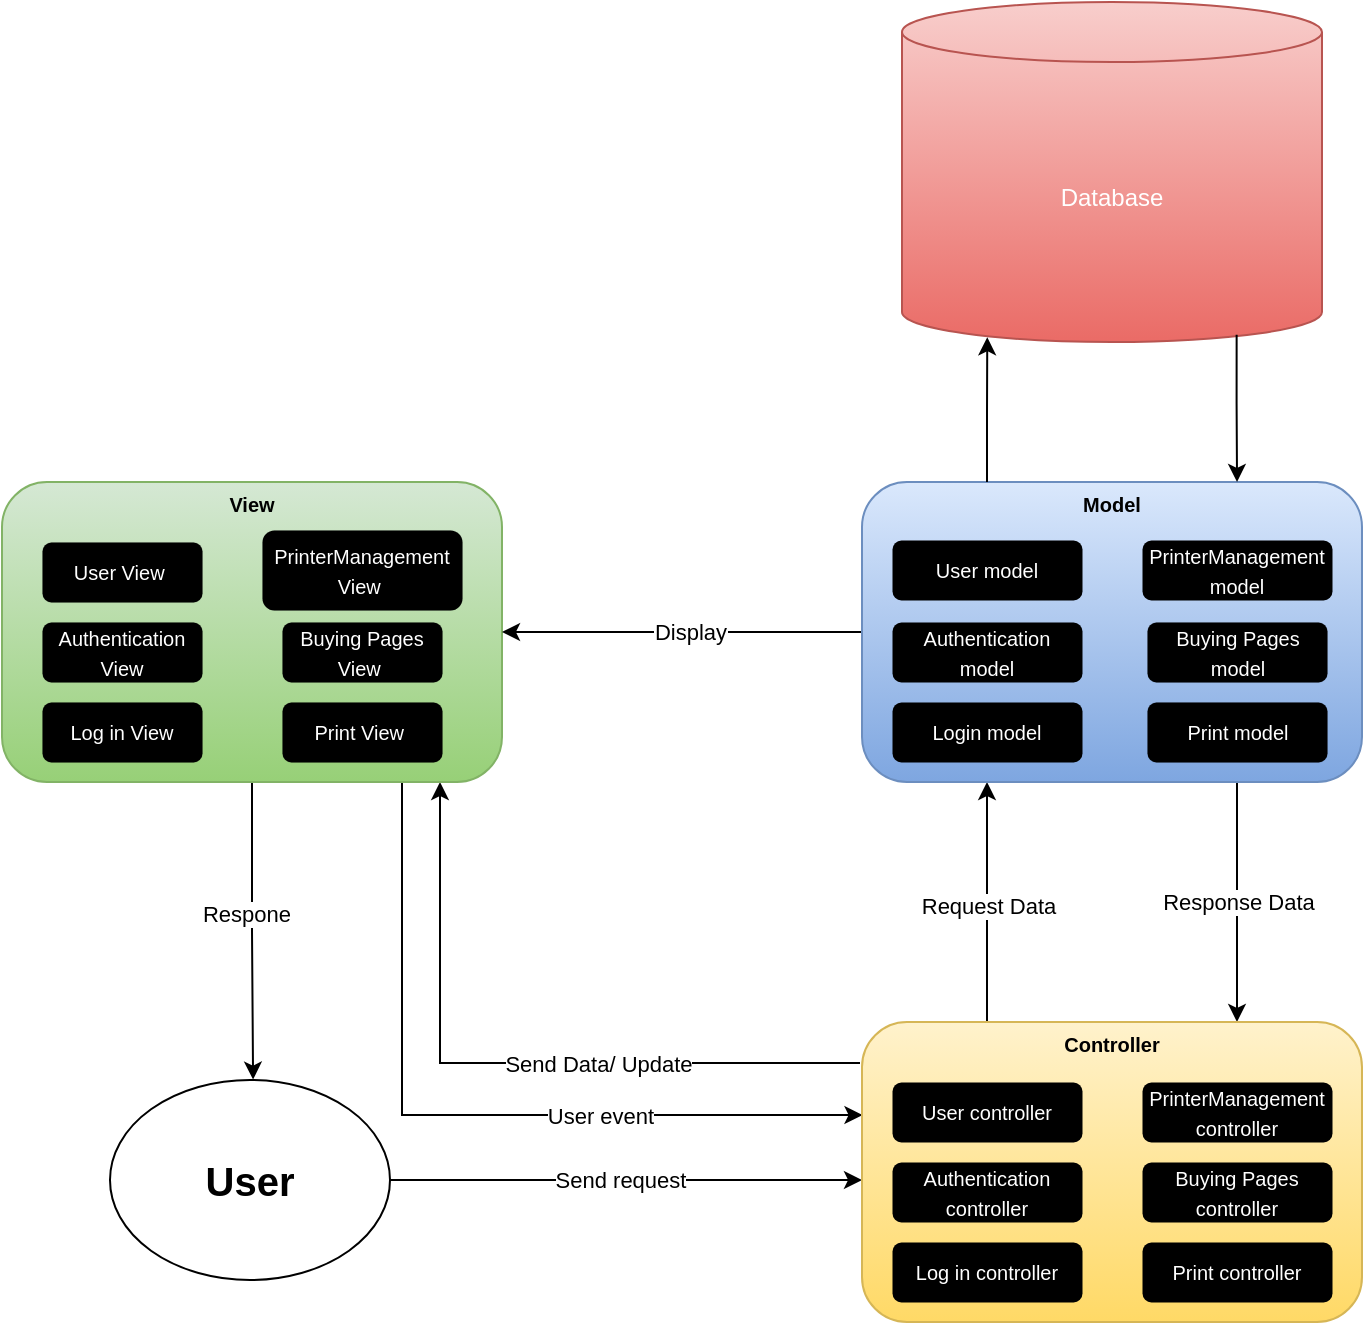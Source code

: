 <mxfile version="24.8.3">
  <diagram id="C5RBs43oDa-KdzZeNtuy" name="Page-1">
    <mxGraphModel dx="1144" dy="646" grid="1" gridSize="10" guides="1" tooltips="1" connect="1" arrows="1" fold="1" page="1" pageScale="1" pageWidth="827" pageHeight="1169" math="0" shadow="0">
      <root>
        <mxCell id="WIyWlLk6GJQsqaUBKTNV-0" />
        <mxCell id="WIyWlLk6GJQsqaUBKTNV-1" parent="WIyWlLk6GJQsqaUBKTNV-0" />
        <mxCell id="uGO2krjze8ro9iAWzb0y-56" style="edgeStyle=orthogonalEdgeStyle;rounded=0;orthogonalLoop=1;jettySize=auto;html=1;exitX=1;exitY=0.5;exitDx=0;exitDy=0;" parent="WIyWlLk6GJQsqaUBKTNV-1" source="uGO2krjze8ro9iAWzb0y-0" edge="1">
          <mxGeometry relative="1" as="geometry">
            <mxPoint x="520" y="799" as="targetPoint" />
          </mxGeometry>
        </mxCell>
        <mxCell id="uGO2krjze8ro9iAWzb0y-57" value="Send request" style="edgeLabel;html=1;align=center;verticalAlign=middle;resizable=0;points=[];" parent="uGO2krjze8ro9iAWzb0y-56" vertex="1" connectable="0">
          <mxGeometry x="-0.029" y="3" relative="1" as="geometry">
            <mxPoint y="3" as="offset" />
          </mxGeometry>
        </mxCell>
        <mxCell id="uGO2krjze8ro9iAWzb0y-0" value="&lt;b&gt;&lt;font style=&quot;font-size: 20px;&quot;&gt;User&lt;/font&gt;&lt;/b&gt;" style="ellipse;whiteSpace=wrap;html=1;" parent="WIyWlLk6GJQsqaUBKTNV-1" vertex="1">
          <mxGeometry x="144" y="749" width="140" height="100" as="geometry" />
        </mxCell>
        <mxCell id="uGO2krjze8ro9iAWzb0y-61" style="edgeStyle=orthogonalEdgeStyle;rounded=0;orthogonalLoop=1;jettySize=auto;html=1;exitX=0.25;exitY=0;exitDx=0;exitDy=0;entryX=0.25;entryY=1;entryDx=0;entryDy=0;" parent="WIyWlLk6GJQsqaUBKTNV-1" source="uGO2krjze8ro9iAWzb0y-1" target="uGO2krjze8ro9iAWzb0y-47" edge="1">
          <mxGeometry relative="1" as="geometry" />
        </mxCell>
        <mxCell id="uGO2krjze8ro9iAWzb0y-62" value="Request Data" style="edgeLabel;html=1;align=center;verticalAlign=middle;resizable=0;points=[];" parent="uGO2krjze8ro9iAWzb0y-61" vertex="1" connectable="0">
          <mxGeometry x="-0.023" y="2" relative="1" as="geometry">
            <mxPoint x="2" as="offset" />
          </mxGeometry>
        </mxCell>
        <mxCell id="uGO2krjze8ro9iAWzb0y-67" style="edgeStyle=orthogonalEdgeStyle;rounded=0;orthogonalLoop=1;jettySize=auto;html=1;exitX=0;exitY=0.133;exitDx=0;exitDy=0;entryX=1;entryY=1;entryDx=0;entryDy=0;exitPerimeter=0;" parent="WIyWlLk6GJQsqaUBKTNV-1" edge="1">
          <mxGeometry relative="1" as="geometry">
            <mxPoint x="519" y="740.45" as="sourcePoint" />
            <mxPoint x="309" y="600" as="targetPoint" />
            <Array as="points">
              <mxPoint x="309" y="741" />
            </Array>
          </mxGeometry>
        </mxCell>
        <mxCell id="uGO2krjze8ro9iAWzb0y-68" value="Send Data/ Update" style="edgeLabel;html=1;align=center;verticalAlign=middle;resizable=0;points=[];" parent="uGO2krjze8ro9iAWzb0y-67" vertex="1" connectable="0">
          <mxGeometry x="0.102" y="-1" relative="1" as="geometry">
            <mxPoint x="62" y="1" as="offset" />
          </mxGeometry>
        </mxCell>
        <mxCell id="uGO2krjze8ro9iAWzb0y-58" style="edgeStyle=orthogonalEdgeStyle;rounded=0;orthogonalLoop=1;jettySize=auto;html=1;entryX=0.511;entryY=-0.002;entryDx=0;entryDy=0;entryPerimeter=0;" parent="WIyWlLk6GJQsqaUBKTNV-1" source="uGO2krjze8ro9iAWzb0y-24" target="uGO2krjze8ro9iAWzb0y-0" edge="1">
          <mxGeometry relative="1" as="geometry">
            <mxPoint x="215" y="730" as="targetPoint" />
          </mxGeometry>
        </mxCell>
        <mxCell id="uGO2krjze8ro9iAWzb0y-59" value="Respone" style="edgeLabel;html=1;align=center;verticalAlign=middle;resizable=0;points=[];" parent="uGO2krjze8ro9iAWzb0y-58" vertex="1" connectable="0">
          <mxGeometry x="-0.134" y="-3" relative="1" as="geometry">
            <mxPoint y="1" as="offset" />
          </mxGeometry>
        </mxCell>
        <mxCell id="uGO2krjze8ro9iAWzb0y-69" style="edgeStyle=orthogonalEdgeStyle;rounded=0;orthogonalLoop=1;jettySize=auto;html=1;entryX=0.001;entryY=0.31;entryDx=0;entryDy=0;exitX=0.848;exitY=1;exitDx=0;exitDy=0;exitPerimeter=0;entryPerimeter=0;" parent="WIyWlLk6GJQsqaUBKTNV-1" target="uGO2krjze8ro9iAWzb0y-1" edge="1">
          <mxGeometry relative="1" as="geometry">
            <mxPoint x="290" y="600" as="sourcePoint" />
            <mxPoint x="508" y="765.9" as="targetPoint" />
            <Array as="points">
              <mxPoint x="290" y="767" />
            </Array>
          </mxGeometry>
        </mxCell>
        <mxCell id="uGO2krjze8ro9iAWzb0y-72" value="User event" style="edgeLabel;html=1;align=center;verticalAlign=middle;resizable=0;points=[];" parent="uGO2krjze8ro9iAWzb0y-69" vertex="1" connectable="0">
          <mxGeometry x="0.317" y="-3" relative="1" as="geometry">
            <mxPoint x="4" y="-3" as="offset" />
          </mxGeometry>
        </mxCell>
        <mxCell id="uGO2krjze8ro9iAWzb0y-24" value="&lt;div&gt;&lt;div style=&quot;&quot;&gt;&lt;span style=&quot;font-size: 10px;&quot;&gt;&lt;b style=&quot;&quot;&gt;View&lt;/b&gt;&lt;/span&gt;&lt;/div&gt;&lt;/div&gt;&lt;div style=&quot;&quot;&gt;&lt;span style=&quot;font-size: 10px;&quot;&gt;&lt;b&gt;&lt;br&gt;&lt;/b&gt;&lt;/span&gt;&lt;/div&gt;&lt;div style=&quot;&quot;&gt;&lt;span style=&quot;font-size: 10px;&quot;&gt;&lt;b&gt;&lt;br&gt;&lt;/b&gt;&lt;/span&gt;&lt;/div&gt;&lt;div style=&quot;&quot;&gt;&lt;span style=&quot;font-size: 10px;&quot;&gt;&lt;b&gt;&lt;br&gt;&lt;/b&gt;&lt;/span&gt;&lt;/div&gt;&lt;div style=&quot;&quot;&gt;&lt;span style=&quot;font-size: 10px;&quot;&gt;&lt;b&gt;&lt;br&gt;&lt;/b&gt;&lt;/span&gt;&lt;/div&gt;&lt;div style=&quot;&quot;&gt;&lt;span style=&quot;font-size: 10px;&quot;&gt;&lt;b&gt;&lt;br&gt;&lt;/b&gt;&lt;/span&gt;&lt;/div&gt;&lt;div style=&quot;&quot;&gt;&lt;span style=&quot;font-size: 10px;&quot;&gt;&lt;b&gt;&lt;br&gt;&lt;/b&gt;&lt;/span&gt;&lt;/div&gt;&lt;div style=&quot;&quot;&gt;&lt;span style=&quot;font-size: 10px;&quot;&gt;&lt;b&gt;&lt;br&gt;&lt;/b&gt;&lt;/span&gt;&lt;/div&gt;&lt;div style=&quot;&quot;&gt;&lt;span style=&quot;font-size: 10px;&quot;&gt;&lt;b&gt;&lt;br&gt;&lt;/b&gt;&lt;/span&gt;&lt;/div&gt;&lt;div style=&quot;&quot;&gt;&lt;br&gt;&lt;/div&gt;" style="rounded=1;whiteSpace=wrap;html=1;fillColor=#d5e8d4;strokeColor=#82b366;align=center;gradientColor=#97d077;" parent="WIyWlLk6GJQsqaUBKTNV-1" vertex="1">
          <mxGeometry x="90" y="450" width="250" height="150" as="geometry" />
        </mxCell>
        <mxCell id="uGO2krjze8ro9iAWzb0y-25" value="&lt;span style=&quot;font-size: 10px; background-color: rgb(0, 0, 0);&quot;&gt;&lt;font color=&quot;#ffffff&quot;&gt;User View&amp;nbsp;&lt;/font&gt;&lt;/span&gt;" style="rounded=1;whiteSpace=wrap;html=1;strokeWidth=0;glass=0;fillColor=#000000;" parent="WIyWlLk6GJQsqaUBKTNV-1" vertex="1">
          <mxGeometry x="110" y="480" width="80" height="30" as="geometry" />
        </mxCell>
        <mxCell id="uGO2krjze8ro9iAWzb0y-26" value="&lt;span style=&quot;font-size: 10px; background-color: rgb(0, 0, 0);&quot;&gt;&lt;font color=&quot;#ffffff&quot;&gt;PrinterManagement View&amp;nbsp;&lt;/font&gt;&lt;/span&gt;" style="rounded=1;whiteSpace=wrap;html=1;strokeWidth=0;fillColor=#000000;" parent="WIyWlLk6GJQsqaUBKTNV-1" vertex="1">
          <mxGeometry x="220" y="474" width="100" height="40" as="geometry" />
        </mxCell>
        <mxCell id="uGO2krjze8ro9iAWzb0y-27" value="&lt;span style=&quot;font-size: 10px; background-color: rgb(0, 0, 0);&quot;&gt;&lt;font style=&quot;&quot; color=&quot;#ffffff&quot;&gt;Authentication View&lt;/font&gt;&lt;/span&gt;" style="rounded=1;whiteSpace=wrap;html=1;strokeWidth=0;fillColor=#000000;" parent="WIyWlLk6GJQsqaUBKTNV-1" vertex="1">
          <mxGeometry x="110" y="520" width="80" height="30" as="geometry" />
        </mxCell>
        <mxCell id="uGO2krjze8ro9iAWzb0y-28" value="&lt;span style=&quot;font-size: 10px; background-color: rgb(0, 0, 0);&quot;&gt;&lt;font color=&quot;#ffffff&quot;&gt;Log in View&lt;/font&gt;&lt;/span&gt;" style="rounded=1;whiteSpace=wrap;html=1;strokeWidth=0;fillColor=#000000;" parent="WIyWlLk6GJQsqaUBKTNV-1" vertex="1">
          <mxGeometry x="110" y="560" width="80" height="30" as="geometry" />
        </mxCell>
        <mxCell id="uGO2krjze8ro9iAWzb0y-29" value="&lt;span style=&quot;font-size: 10px; background-color: rgb(0, 0, 0);&quot;&gt;&lt;font color=&quot;#ffffff&quot;&gt;Print View&amp;nbsp;&lt;/font&gt;&lt;/span&gt;" style="rounded=1;whiteSpace=wrap;html=1;strokeWidth=0;fillColor=#000000;" parent="WIyWlLk6GJQsqaUBKTNV-1" vertex="1">
          <mxGeometry x="230" y="560" width="80" height="30" as="geometry" />
        </mxCell>
        <mxCell id="uGO2krjze8ro9iAWzb0y-30" value="&lt;span style=&quot;font-size: 10px; background-color: rgb(0, 0, 0);&quot;&gt;&lt;font color=&quot;#ffffff&quot;&gt;Buying Pages View&amp;nbsp;&lt;/font&gt;&lt;/span&gt;" style="rounded=1;whiteSpace=wrap;html=1;strokeWidth=0;fillColor=#000000;" parent="WIyWlLk6GJQsqaUBKTNV-1" vertex="1">
          <mxGeometry x="230" y="520" width="80" height="30" as="geometry" />
        </mxCell>
        <mxCell id="uGO2krjze8ro9iAWzb0y-63" style="edgeStyle=orthogonalEdgeStyle;rounded=0;orthogonalLoop=1;jettySize=auto;html=1;exitX=0.75;exitY=1;exitDx=0;exitDy=0;entryX=0.75;entryY=0;entryDx=0;entryDy=0;" parent="WIyWlLk6GJQsqaUBKTNV-1" source="uGO2krjze8ro9iAWzb0y-47" target="uGO2krjze8ro9iAWzb0y-1" edge="1">
          <mxGeometry relative="1" as="geometry" />
        </mxCell>
        <mxCell id="uGO2krjze8ro9iAWzb0y-64" value="Response Data" style="edgeLabel;html=1;align=center;verticalAlign=middle;resizable=0;points=[];" parent="uGO2krjze8ro9iAWzb0y-63" vertex="1" connectable="0">
          <mxGeometry x="-0.181" y="-2" relative="1" as="geometry">
            <mxPoint x="2" y="11" as="offset" />
          </mxGeometry>
        </mxCell>
        <mxCell id="uGO2krjze8ro9iAWzb0y-65" style="edgeStyle=orthogonalEdgeStyle;rounded=0;orthogonalLoop=1;jettySize=auto;html=1;exitX=0;exitY=0.5;exitDx=0;exitDy=0;entryX=1;entryY=0.5;entryDx=0;entryDy=0;" parent="WIyWlLk6GJQsqaUBKTNV-1" source="uGO2krjze8ro9iAWzb0y-47" target="uGO2krjze8ro9iAWzb0y-24" edge="1">
          <mxGeometry relative="1" as="geometry" />
        </mxCell>
        <mxCell id="uGO2krjze8ro9iAWzb0y-66" value="Display" style="edgeLabel;html=1;align=center;verticalAlign=middle;resizable=0;points=[];" parent="uGO2krjze8ro9iAWzb0y-65" vertex="1" connectable="0">
          <mxGeometry x="-0.042" y="-3" relative="1" as="geometry">
            <mxPoint y="3" as="offset" />
          </mxGeometry>
        </mxCell>
        <mxCell id="uGO2krjze8ro9iAWzb0y-47" value="&lt;span style=&quot;font-size: 10px;&quot;&gt;&lt;b style=&quot;&quot;&gt;Model&lt;/b&gt;&lt;/span&gt;&lt;br&gt;&lt;div&gt;&lt;span style=&quot;font-size: 10px;&quot;&gt;&lt;br&gt;&lt;/span&gt;&lt;div style=&quot;font-size: 11px;&quot;&gt;&lt;br&gt;&lt;/div&gt;&lt;div&gt;&lt;br&gt;&lt;/div&gt;&lt;div&gt;&lt;br&gt;&lt;div&gt;&lt;br&gt;&lt;/div&gt;&lt;div&gt;&lt;br&gt;&lt;/div&gt;&lt;div&gt;&lt;br&gt;&lt;div style=&quot;&quot;&gt;&lt;br&gt;&lt;/div&gt;&lt;/div&gt;&lt;/div&gt;&lt;div style=&quot;&quot;&gt;&lt;br&gt;&lt;/div&gt;&lt;/div&gt;" style="rounded=1;whiteSpace=wrap;html=1;align=center;fillColor=#dae8fc;strokeColor=#6c8ebf;gradientColor=#7ea6e0;" parent="WIyWlLk6GJQsqaUBKTNV-1" vertex="1">
          <mxGeometry x="520" y="450" width="250" height="150" as="geometry" />
        </mxCell>
        <mxCell id="uGO2krjze8ro9iAWzb0y-50" value="&lt;font color=&quot;#ffffff&quot; style=&quot;font-size: 10px; background-color: rgb(0, 0, 0);&quot;&gt;Buying Pages model&lt;/font&gt;" style="rounded=1;whiteSpace=wrap;html=1;strokeWidth=0;strokeColor=#000000;fillColor=#000000;glass=0;shadow=0;" parent="WIyWlLk6GJQsqaUBKTNV-1" vertex="1">
          <mxGeometry x="662.5" y="520" width="90" height="30" as="geometry" />
        </mxCell>
        <mxCell id="uGO2krjze8ro9iAWzb0y-51" value="&lt;font color=&quot;#ffffff&quot; style=&quot;font-size: 10px; background-color: rgb(0, 0, 0);&quot;&gt;PrinterManagement model&lt;/font&gt;" style="rounded=1;whiteSpace=wrap;html=1;strokeWidth=0;strokeColor=none;fillColor=#000000;shadow=0;" parent="WIyWlLk6GJQsqaUBKTNV-1" vertex="1">
          <mxGeometry x="660" y="479" width="95" height="30" as="geometry" />
        </mxCell>
        <mxCell id="uGO2krjze8ro9iAWzb0y-52" style="edgeStyle=orthogonalEdgeStyle;rounded=0;orthogonalLoop=1;jettySize=auto;html=1;exitX=0.5;exitY=1;exitDx=0;exitDy=0;" parent="WIyWlLk6GJQsqaUBKTNV-1" edge="1">
          <mxGeometry relative="1" as="geometry">
            <mxPoint x="575" y="544" as="sourcePoint" />
            <mxPoint x="575" y="544" as="targetPoint" />
          </mxGeometry>
        </mxCell>
        <mxCell id="uGO2krjze8ro9iAWzb0y-54" value="&lt;span style=&quot;font-size: 10px; background-color: rgb(0, 0, 0);&quot;&gt;&lt;font color=&quot;#ffffff&quot;&gt;Print model&lt;/font&gt;&lt;/span&gt;" style="rounded=1;whiteSpace=wrap;html=1;strokeWidth=0;fillColor=#000000;shadow=0;" parent="WIyWlLk6GJQsqaUBKTNV-1" vertex="1">
          <mxGeometry x="662.5" y="560" width="90" height="30" as="geometry" />
        </mxCell>
        <mxCell id="uGO2krjze8ro9iAWzb0y-55" value="&lt;font color=&quot;#ffffff&quot;&gt;Database&lt;/font&gt;" style="shape=cylinder3;whiteSpace=wrap;html=1;boundedLbl=1;backgroundOutline=1;size=15;fillColor=#f8cecc;strokeColor=#b85450;gradientColor=#ea6b66;" parent="WIyWlLk6GJQsqaUBKTNV-1" vertex="1">
          <mxGeometry x="540" y="210" width="210" height="170" as="geometry" />
        </mxCell>
        <mxCell id="uGO2krjze8ro9iAWzb0y-74" style="edgeStyle=orthogonalEdgeStyle;rounded=0;orthogonalLoop=1;jettySize=auto;html=1;exitX=0.25;exitY=0;exitDx=0;exitDy=0;entryX=0.203;entryY=0.986;entryDx=0;entryDy=0;entryPerimeter=0;" parent="WIyWlLk6GJQsqaUBKTNV-1" source="uGO2krjze8ro9iAWzb0y-47" target="uGO2krjze8ro9iAWzb0y-55" edge="1">
          <mxGeometry relative="1" as="geometry" />
        </mxCell>
        <mxCell id="uGO2krjze8ro9iAWzb0y-75" style="edgeStyle=orthogonalEdgeStyle;rounded=0;orthogonalLoop=1;jettySize=auto;html=1;exitX=0.855;exitY=1;exitDx=0;exitDy=-4.35;exitPerimeter=0;entryX=0.799;entryY=-0.005;entryDx=0;entryDy=0;entryPerimeter=0;" parent="WIyWlLk6GJQsqaUBKTNV-1" edge="1">
          <mxGeometry relative="1" as="geometry">
            <mxPoint x="707.32" y="376.4" as="sourcePoint" />
            <mxPoint x="707.52" y="450" as="targetPoint" />
            <Array as="points">
              <mxPoint x="707.77" y="410.75" />
              <mxPoint x="707.77" y="410.75" />
            </Array>
          </mxGeometry>
        </mxCell>
        <mxCell id="WIEiWq7woXNa8gOotVXm-1" value="&lt;span style=&quot;color: rgb(255, 255, 255); font-size: 10px; background-color: rgb(0, 0, 0);&quot;&gt;User model&lt;/span&gt;" style="rounded=1;whiteSpace=wrap;html=1;strokeWidth=0;strokeColor=none;fillColor=#000000;shadow=0;" parent="WIyWlLk6GJQsqaUBKTNV-1" vertex="1">
          <mxGeometry x="535" y="479" width="95" height="30" as="geometry" />
        </mxCell>
        <mxCell id="WIEiWq7woXNa8gOotVXm-3" value="&lt;span style=&quot;color: rgb(255, 255, 255); text-wrap-mode: nowrap; font-family: monospace; font-size: 0px; text-align: start;&quot;&gt;%3CmxGraphModel%3E%3Croot%3E%3CmxCell%20id%3D%220%22%2F%3E%3CmxCell%20id%3D%221%22%20parent%3D%220%22%2F%3E%3CmxCell%20id%3D%222%22%20value%3D%22%26lt%3Bfont%20style%3D%26quot%3Bfont-size%3A%2010px%3B%26quot%3B%26gt%3BAuthentication%20controller%26lt%3B%2Ffont%26gt%3B%22%20style%3D%22rounded%3D0%3BwhiteSpace%3Dwrap%3Bhtml%3D1%3BstrokeWidth%3D0%3B%22%20vertex%3D%221%22%20parent%3D%221%22%3E%3CmxGeometry%20x%3D%2295%22%20y%3D%22584%22%20width%3D%2280%22%20height%3D%2230%22%20as%3D%22geometry%22%2F%3E%3C%2FmxCell%3E%3C%2Froot%3E%3C%2FmxGraphModel%3E&lt;/span&gt;&lt;span style=&quot;color: rgb(255, 255, 255); font-size: 10px;&quot;&gt;Login model&lt;/span&gt;" style="rounded=1;whiteSpace=wrap;html=1;strokeWidth=0;strokeColor=none;fillColor=#000000;shadow=0;" parent="WIyWlLk6GJQsqaUBKTNV-1" vertex="1">
          <mxGeometry x="535" y="560" width="95" height="30" as="geometry" />
        </mxCell>
        <mxCell id="WIEiWq7woXNa8gOotVXm-4" value="&lt;span style=&quot;color: rgb(255, 255, 255); font-size: 10px; background-color: rgb(0, 0, 0);&quot;&gt;Authentication model&lt;/span&gt;" style="rounded=1;whiteSpace=wrap;html=1;strokeWidth=0;strokeColor=none;fillColor=#000000;shadow=0;" parent="WIyWlLk6GJQsqaUBKTNV-1" vertex="1">
          <mxGeometry x="535" y="520" width="95" height="30" as="geometry" />
        </mxCell>
        <mxCell id="db-ECEuAYXVAwIXweeB9-1" value="" style="group" vertex="1" connectable="0" parent="WIyWlLk6GJQsqaUBKTNV-1">
          <mxGeometry x="520" y="720" width="250" height="150" as="geometry" />
        </mxCell>
        <mxCell id="uGO2krjze8ro9iAWzb0y-1" value="&lt;font style=&quot;font-size: 10px;&quot;&gt;&lt;b&gt;Controller&lt;/b&gt;&lt;/font&gt;&lt;div&gt;&lt;span style=&quot;font-size: 10px;&quot;&gt;&lt;br&gt;&lt;/span&gt;&lt;div style=&quot;font-size: 11px;&quot;&gt;&lt;br&gt;&lt;/div&gt;&lt;div&gt;&lt;br&gt;&lt;/div&gt;&lt;div&gt;&lt;br&gt;&lt;div&gt;&lt;br&gt;&lt;/div&gt;&lt;div&gt;&lt;br&gt;&lt;/div&gt;&lt;div&gt;&lt;br&gt;&lt;div style=&quot;&quot;&gt;&lt;br&gt;&lt;/div&gt;&lt;/div&gt;&lt;/div&gt;&lt;div style=&quot;&quot;&gt;&lt;br&gt;&lt;/div&gt;&lt;/div&gt;" style="rounded=1;whiteSpace=wrap;html=1;align=center;fillColor=#fff2cc;strokeColor=#d6b656;gradientColor=#ffd966;" parent="db-ECEuAYXVAwIXweeB9-1" vertex="1">
          <mxGeometry width="250" height="150" as="geometry" />
        </mxCell>
        <mxCell id="uGO2krjze8ro9iAWzb0y-13" value="&lt;font color=&quot;#ffffff&quot; style=&quot;font-size: 10px; background-color: rgb(0, 0, 0);&quot;&gt;PrinterManagement controller&lt;/font&gt;" style="rounded=1;whiteSpace=wrap;html=1;strokeWidth=0;strokeColor=none;fillColor=#000000;shadow=0;" parent="db-ECEuAYXVAwIXweeB9-1" vertex="1">
          <mxGeometry x="140" y="30" width="95" height="30" as="geometry" />
        </mxCell>
        <mxCell id="uGO2krjze8ro9iAWzb0y-20" style="edgeStyle=orthogonalEdgeStyle;rounded=0;orthogonalLoop=1;jettySize=auto;html=1;exitX=0.5;exitY=1;exitDx=0;exitDy=0;" parent="db-ECEuAYXVAwIXweeB9-1" edge="1">
          <mxGeometry relative="1" as="geometry">
            <mxPoint x="55" y="94" as="sourcePoint" />
            <mxPoint x="55" y="94" as="targetPoint" />
          </mxGeometry>
        </mxCell>
        <mxCell id="WIEiWq7woXNa8gOotVXm-5" value="&lt;span style=&quot;color: rgb(255, 255, 255); font-size: 10px; background-color: rgb(0, 0, 0);&quot;&gt;User controller&lt;/span&gt;" style="rounded=1;whiteSpace=wrap;html=1;strokeWidth=0;strokeColor=none;fillColor=#000000;shadow=0;" parent="db-ECEuAYXVAwIXweeB9-1" vertex="1">
          <mxGeometry x="15" y="30" width="95" height="30" as="geometry" />
        </mxCell>
        <mxCell id="WIEiWq7woXNa8gOotVXm-6" value="&lt;span style=&quot;color: rgb(255, 255, 255); font-size: 10px; background-color: rgb(0, 0, 0);&quot;&gt;Authentication controller&lt;/span&gt;" style="rounded=1;whiteSpace=wrap;html=1;strokeWidth=0;strokeColor=none;fillColor=#000000;shadow=0;" parent="db-ECEuAYXVAwIXweeB9-1" vertex="1">
          <mxGeometry x="15" y="70" width="95" height="30" as="geometry" />
        </mxCell>
        <mxCell id="WIEiWq7woXNa8gOotVXm-7" value="&lt;span style=&quot;color: rgb(255, 255, 255); text-wrap-mode: nowrap; font-family: monospace; font-size: 0px; text-align: start;&quot;&gt;%3CmxGraphModel%3E%3Croot%3E%3CmxCell%20id%3D%220%22%2F%3E%3CmxCell%20id%3D%221%22%20parent%3D%220%22%2F%3E%3CmxCell%20id%3D%222%22%20value%3D%22%26lt%3Bfont%20style%3D%26quot%3Bfont-size%3A%2010px%3B%26quot%3B%26gt%3BAuthentication%20controller%26lt%3B%2Ffont%26gt%3B%22%20style%3D%22rounded%3D0%3BwhiteSpace%3Dwrap%3Bhtml%3D1%3BstrokeWidth%3D0%3B%22%20vertex%3D%221%22%20parent%3D%221%22%3E%3CmxGeometry%20x%3D%2295%22%20y%3D%22584%22%20width%3D%2280%22%20height%3D%2230%22%20as%3D%22geometry%22%2F%3E%3C%2FmxCell%3E%3C%2Froot%3E%3C%2FmxGraphModel%3E&lt;/span&gt;&lt;span style=&quot;color: rgb(255, 255, 255); font-size: 10px;&quot;&gt;Log in controller&lt;/span&gt;" style="rounded=1;whiteSpace=wrap;html=1;strokeWidth=0;strokeColor=none;fillColor=#000000;shadow=0;" parent="db-ECEuAYXVAwIXweeB9-1" vertex="1">
          <mxGeometry x="15" y="110" width="95" height="30" as="geometry" />
        </mxCell>
        <mxCell id="db-ECEuAYXVAwIXweeB9-2" value="&lt;span style=&quot;color: rgb(255, 255, 255); font-size: 10px; background-color: rgb(0, 0, 0);&quot;&gt;Buying Pages controller&lt;/span&gt;" style="rounded=1;whiteSpace=wrap;html=1;strokeWidth=0;strokeColor=none;fillColor=#000000;shadow=0;" vertex="1" parent="db-ECEuAYXVAwIXweeB9-1">
          <mxGeometry x="140" y="70" width="95" height="30" as="geometry" />
        </mxCell>
        <mxCell id="db-ECEuAYXVAwIXweeB9-12" value="&lt;span style=&quot;color: rgb(255, 255, 255); font-size: 10px; background-color: rgb(0, 0, 0);&quot;&gt;Print controller&lt;/span&gt;" style="rounded=1;whiteSpace=wrap;html=1;strokeWidth=0;strokeColor=none;fillColor=#000000;shadow=0;" vertex="1" parent="db-ECEuAYXVAwIXweeB9-1">
          <mxGeometry x="140" y="110" width="95" height="30" as="geometry" />
        </mxCell>
      </root>
    </mxGraphModel>
  </diagram>
</mxfile>
